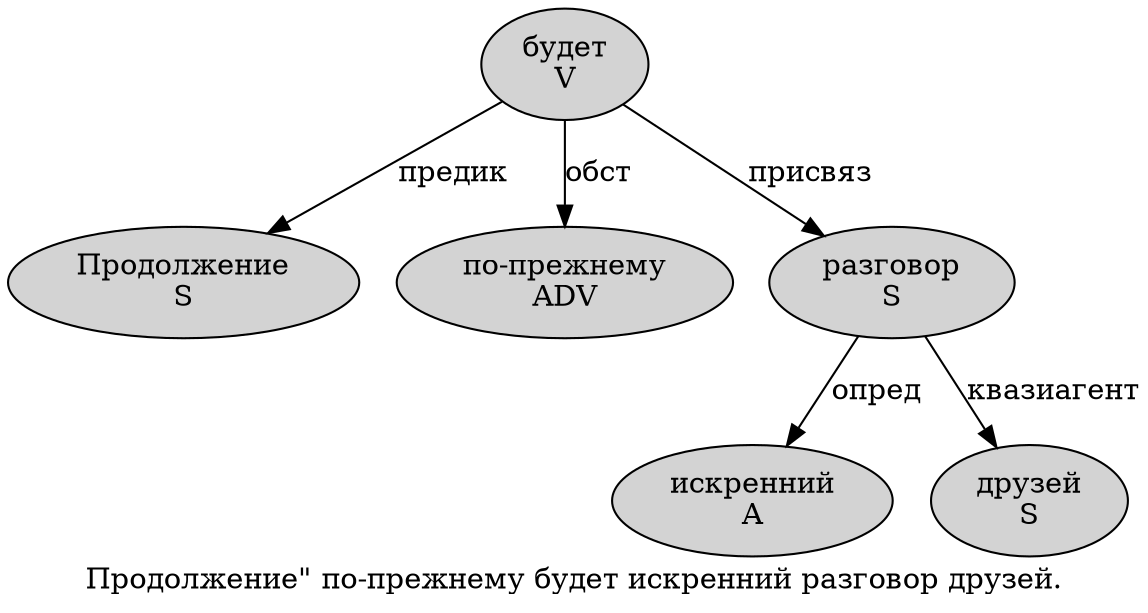 digraph SENTENCE_1222 {
	graph [label="Продолжение\" по-прежнему будет искренний разговор друзей."]
	node [style=filled]
		0 [label="Продолжение
S" color="" fillcolor=lightgray penwidth=1 shape=ellipse]
		2 [label="по-прежнему
ADV" color="" fillcolor=lightgray penwidth=1 shape=ellipse]
		3 [label="будет
V" color="" fillcolor=lightgray penwidth=1 shape=ellipse]
		4 [label="искренний
A" color="" fillcolor=lightgray penwidth=1 shape=ellipse]
		5 [label="разговор
S" color="" fillcolor=lightgray penwidth=1 shape=ellipse]
		6 [label="друзей
S" color="" fillcolor=lightgray penwidth=1 shape=ellipse]
			3 -> 0 [label="предик"]
			3 -> 2 [label="обст"]
			3 -> 5 [label="присвяз"]
			5 -> 4 [label="опред"]
			5 -> 6 [label="квазиагент"]
}